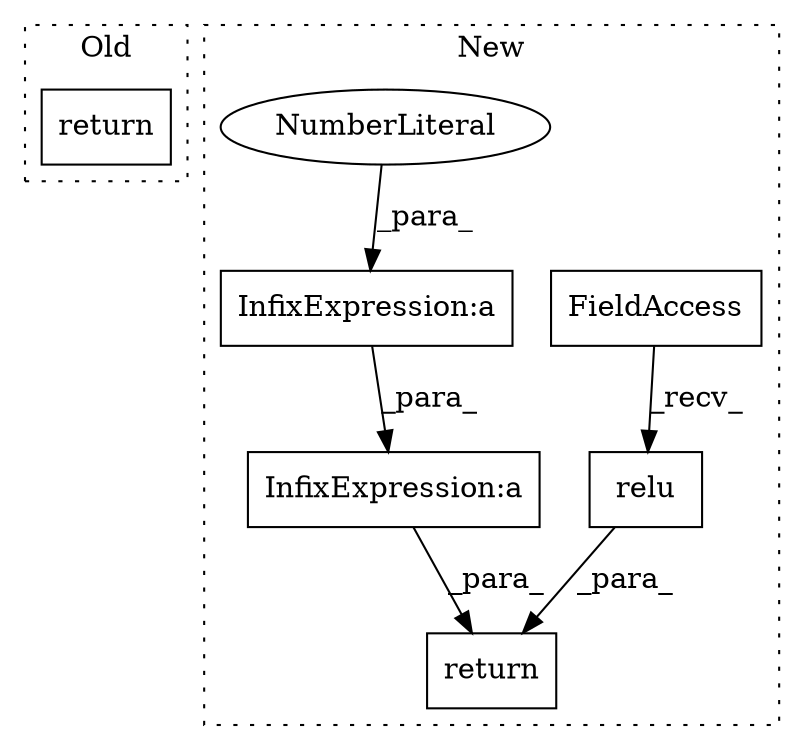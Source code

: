 digraph G {
subgraph cluster0 {
1 [label="return" a="41" s="3584" l="7" shape="box"];
label = "Old";
style="dotted";
}
subgraph cluster1 {
2 [label="relu" a="32" s="5324,5336" l="5,1" shape="box"];
3 [label="FieldAccess" a="22" s="5310" l="13" shape="box"];
4 [label="return" a="41" s="5344" l="7" shape="box"];
5 [label="InfixExpression:a" a="27" s="5203" l="3" shape="box"];
6 [label="InfixExpression:a" a="27" s="5198" l="3" shape="box"];
7 [label="NumberLiteral" a="34" s="5201" l="1" shape="ellipse"];
label = "New";
style="dotted";
}
2 -> 4 [label="_para_"];
3 -> 2 [label="_recv_"];
5 -> 4 [label="_para_"];
6 -> 5 [label="_para_"];
7 -> 6 [label="_para_"];
}